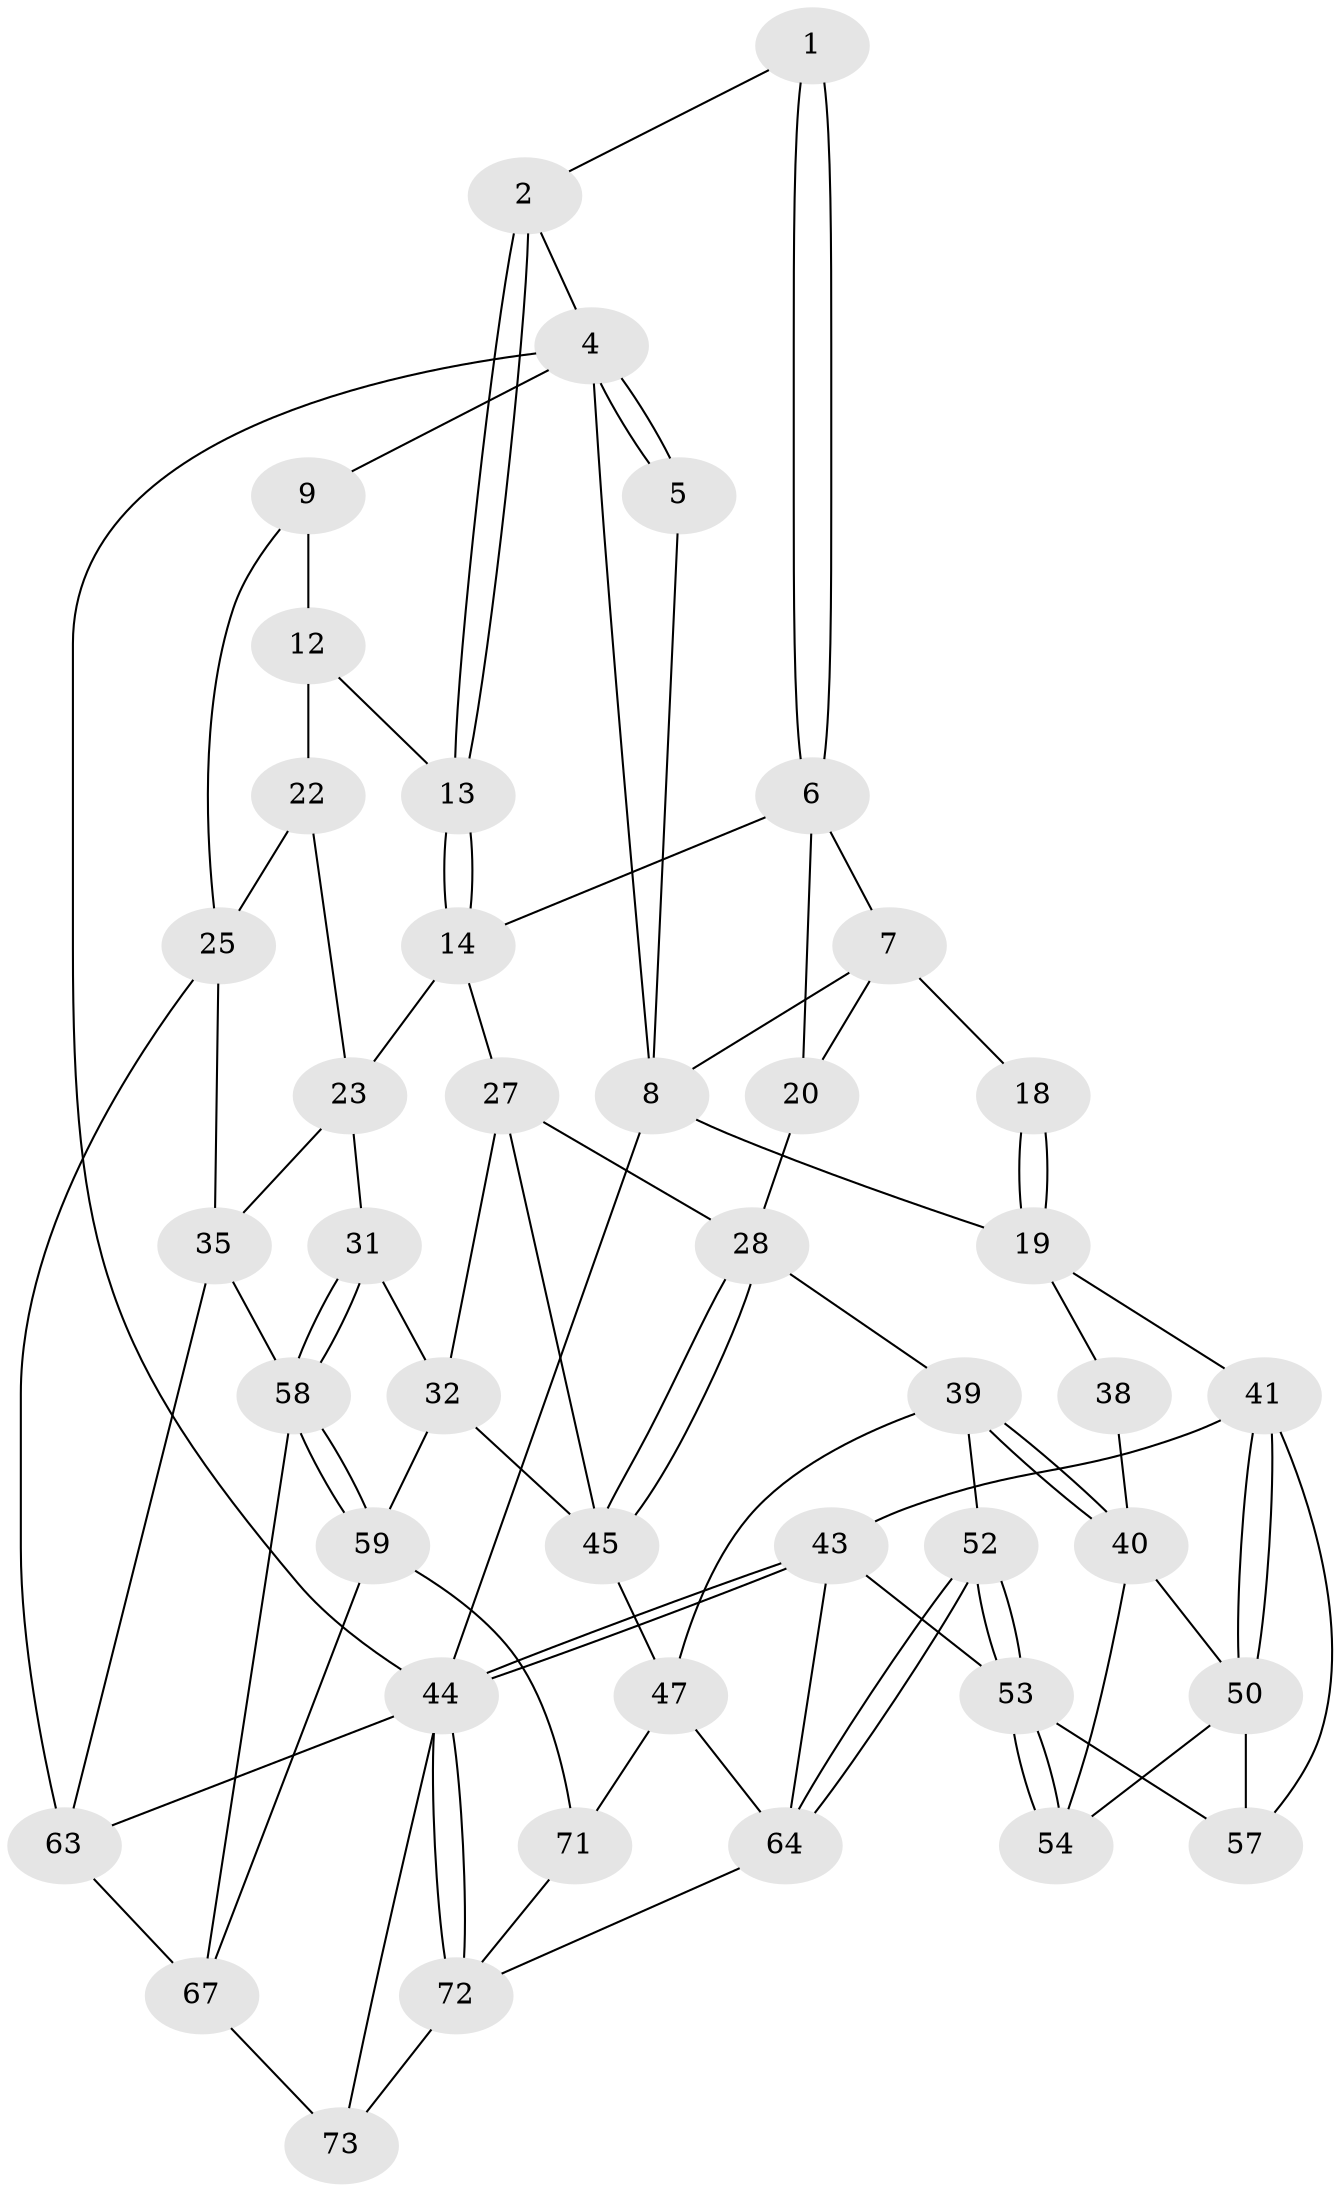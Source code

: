 // original degree distribution, {3: 0.05405405405405406, 5: 0.4594594594594595, 4: 0.22972972972972974, 6: 0.25675675675675674}
// Generated by graph-tools (version 1.1) at 2025/42/03/06/25 10:42:30]
// undirected, 43 vertices, 93 edges
graph export_dot {
graph [start="1"]
  node [color=gray90,style=filled];
  1 [pos="+0.7008780118262514+0.08736030960141057"];
  2 [pos="+0.7410156611983305+0.11948918142000342",super="+3"];
  4 [pos="+1+0",super="+11"];
  5 [pos="+0.6253422857682247+0"];
  6 [pos="+0.5981978905634979+0.16121885202958755",super="+15"];
  7 [pos="+0.34082301913370294+0.028973054778072653",super="+17"];
  8 [pos="+0.30595613720917186+0",super="+16"];
  9 [pos="+0.8932161317177079+0.14523049280610334",super="+10"];
  12 [pos="+0.7724446932852588+0.26094286095332947",super="+21"];
  13 [pos="+0.7495641466273666+0.24728136458088115"];
  14 [pos="+0.6677327847362993+0.2815718780824052",super="+24"];
  18 [pos="+0.16877344661216084+0.35188838946031675"];
  19 [pos="+0+0",super="+37"];
  20 [pos="+0.34678254215019266+0.36030950258495426"];
  22 [pos="+0.6802933678259283+0.42974651579883133",super="+26"];
  23 [pos="+0.6791602411938269+0.42979628268308795",super="+30"];
  25 [pos="+1+0.44862831041986706",super="+34"];
  27 [pos="+0.4384646559356006+0.430530522174388",super="+33"];
  28 [pos="+0.4045632468880568+0.40868781530923104",super="+29"];
  31 [pos="+0.6346915479386558+0.6052613013387079"];
  32 [pos="+0.5186537761776423+0.5653369576132201",super="+51"];
  35 [pos="+0.9713165540792735+0.5999996995358354",super="+36"];
  38 [pos="+0.08044544249015224+0.43902234382266103"];
  39 [pos="+0.25297836038163823+0.5670962380877989",super="+48"];
  40 [pos="+0.10167983438511997+0.5676857540342096",super="+49"];
  41 [pos="+0+0.6003534412083018",super="+42"];
  43 [pos="+0+0.8443301543750915",super="+61"];
  44 [pos="+0+1",super="+62"];
  45 [pos="+0.3733022542532663+0.6902260695915257",super="+46"];
  47 [pos="+0.34972111716489196+0.7296473084661581",super="+65"];
  50 [pos="+0+0.6014405624774144",super="+55"];
  52 [pos="+0.15434103298358257+0.707707886891902"];
  53 [pos="+0.14758539588794212+0.700963110025721",super="+56"];
  54 [pos="+0.08561889002636283+0.6229711524930743"];
  57 [pos="+0.05277217536653421+0.6865570351570661"];
  58 [pos="+0.635941855606303+0.6650657999182173",super="+60"];
  59 [pos="+0.5523782053847662+0.7591673763376342",super="+69"];
  63 [pos="+1+0.8886550222088039",super="+70"];
  64 [pos="+0.1224006787708499+0.8427481297022371",super="+66"];
  67 [pos="+0.6985365090884533+0.8767984081650924",super="+68"];
  71 [pos="+0.36884424217871287+0.898426313997851"];
  72 [pos="+0.08269136349246081+1",super="+74"];
  73 [pos="+0.7014627101062929+1"];
  1 -- 2;
  1 -- 6;
  1 -- 6;
  2 -- 13;
  2 -- 13;
  2 -- 4;
  4 -- 5;
  4 -- 5;
  4 -- 8;
  4 -- 44;
  4 -- 9;
  5 -- 8;
  6 -- 7;
  6 -- 20;
  6 -- 14;
  7 -- 8;
  7 -- 18;
  7 -- 20;
  8 -- 19;
  8 -- 44;
  9 -- 12;
  9 -- 25;
  12 -- 13;
  12 -- 22 [weight=2];
  13 -- 14;
  13 -- 14;
  14 -- 27;
  14 -- 23;
  18 -- 19;
  18 -- 19;
  19 -- 41;
  19 -- 38;
  20 -- 28;
  22 -- 23;
  22 -- 25;
  23 -- 35;
  23 -- 31;
  25 -- 35;
  25 -- 63;
  27 -- 28;
  27 -- 32;
  27 -- 45;
  28 -- 45;
  28 -- 45;
  28 -- 39;
  31 -- 32;
  31 -- 58;
  31 -- 58;
  32 -- 59;
  32 -- 45;
  35 -- 63;
  35 -- 58;
  38 -- 40;
  39 -- 40;
  39 -- 40;
  39 -- 52;
  39 -- 47;
  40 -- 50;
  40 -- 54;
  41 -- 50;
  41 -- 50;
  41 -- 43;
  41 -- 57;
  43 -- 44;
  43 -- 44;
  43 -- 64;
  43 -- 53;
  44 -- 72;
  44 -- 72;
  44 -- 73;
  44 -- 63;
  45 -- 47;
  47 -- 71;
  47 -- 64;
  50 -- 57;
  50 -- 54;
  52 -- 53;
  52 -- 53;
  52 -- 64;
  52 -- 64;
  53 -- 54;
  53 -- 54;
  53 -- 57;
  58 -- 59;
  58 -- 59;
  58 -- 67;
  59 -- 71;
  59 -- 67;
  63 -- 67;
  64 -- 72;
  67 -- 73;
  71 -- 72;
  72 -- 73;
}
